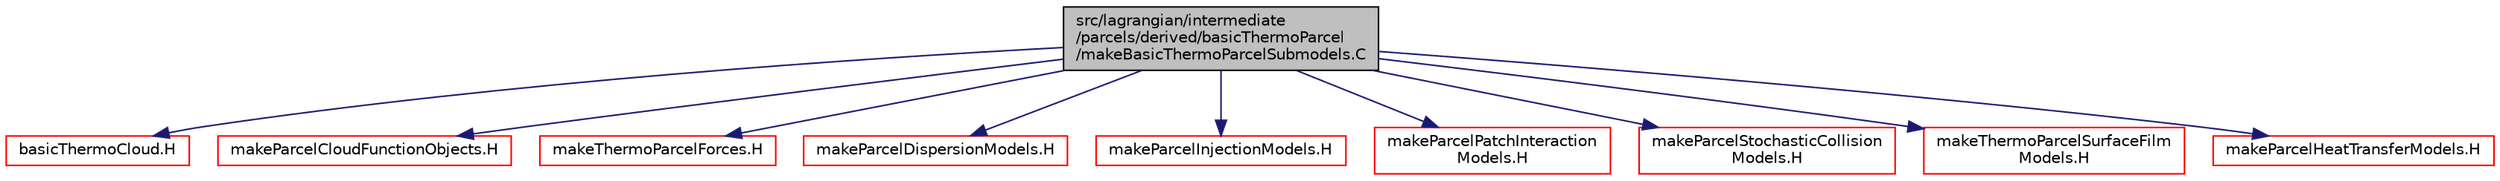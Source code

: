 digraph "src/lagrangian/intermediate/parcels/derived/basicThermoParcel/makeBasicThermoParcelSubmodels.C"
{
  bgcolor="transparent";
  edge [fontname="Helvetica",fontsize="10",labelfontname="Helvetica",labelfontsize="10"];
  node [fontname="Helvetica",fontsize="10",shape=record];
  Node0 [label="src/lagrangian/intermediate\l/parcels/derived/basicThermoParcel\l/makeBasicThermoParcelSubmodels.C",height=0.2,width=0.4,color="black", fillcolor="grey75", style="filled", fontcolor="black"];
  Node0 -> Node1 [color="midnightblue",fontsize="10",style="solid",fontname="Helvetica"];
  Node1 [label="basicThermoCloud.H",height=0.2,width=0.4,color="red",URL="$a05855.html"];
  Node0 -> Node454 [color="midnightblue",fontsize="10",style="solid",fontname="Helvetica"];
  Node454 [label="makeParcelCloudFunctionObjects.H",height=0.2,width=0.4,color="red",URL="$a06011.html"];
  Node0 -> Node469 [color="midnightblue",fontsize="10",style="solid",fontname="Helvetica"];
  Node469 [label="makeThermoParcelForces.H",height=0.2,width=0.4,color="red",URL="$a06065.html"];
  Node0 -> Node487 [color="midnightblue",fontsize="10",style="solid",fontname="Helvetica"];
  Node487 [label="makeParcelDispersionModels.H",height=0.2,width=0.4,color="red",URL="$a06017.html"];
  Node0 -> Node490 [color="midnightblue",fontsize="10",style="solid",fontname="Helvetica"];
  Node490 [label="makeParcelInjectionModels.H",height=0.2,width=0.4,color="red",URL="$a06026.html"];
  Node0 -> Node511 [color="midnightblue",fontsize="10",style="solid",fontname="Helvetica"];
  Node511 [label="makeParcelPatchInteraction\lModels.H",height=0.2,width=0.4,color="red",URL="$a06029.html"];
  Node0 -> Node521 [color="midnightblue",fontsize="10",style="solid",fontname="Helvetica"];
  Node521 [label="makeParcelStochasticCollision\lModels.H",height=0.2,width=0.4,color="red",URL="$a06032.html"];
  Node0 -> Node524 [color="midnightblue",fontsize="10",style="solid",fontname="Helvetica"];
  Node524 [label="makeThermoParcelSurfaceFilm\lModels.H",height=0.2,width=0.4,color="red",URL="$a06068.html"];
  Node0 -> Node529 [color="midnightblue",fontsize="10",style="solid",fontname="Helvetica"];
  Node529 [label="makeParcelHeatTransferModels.H",height=0.2,width=0.4,color="red",URL="$a06023.html"];
}

